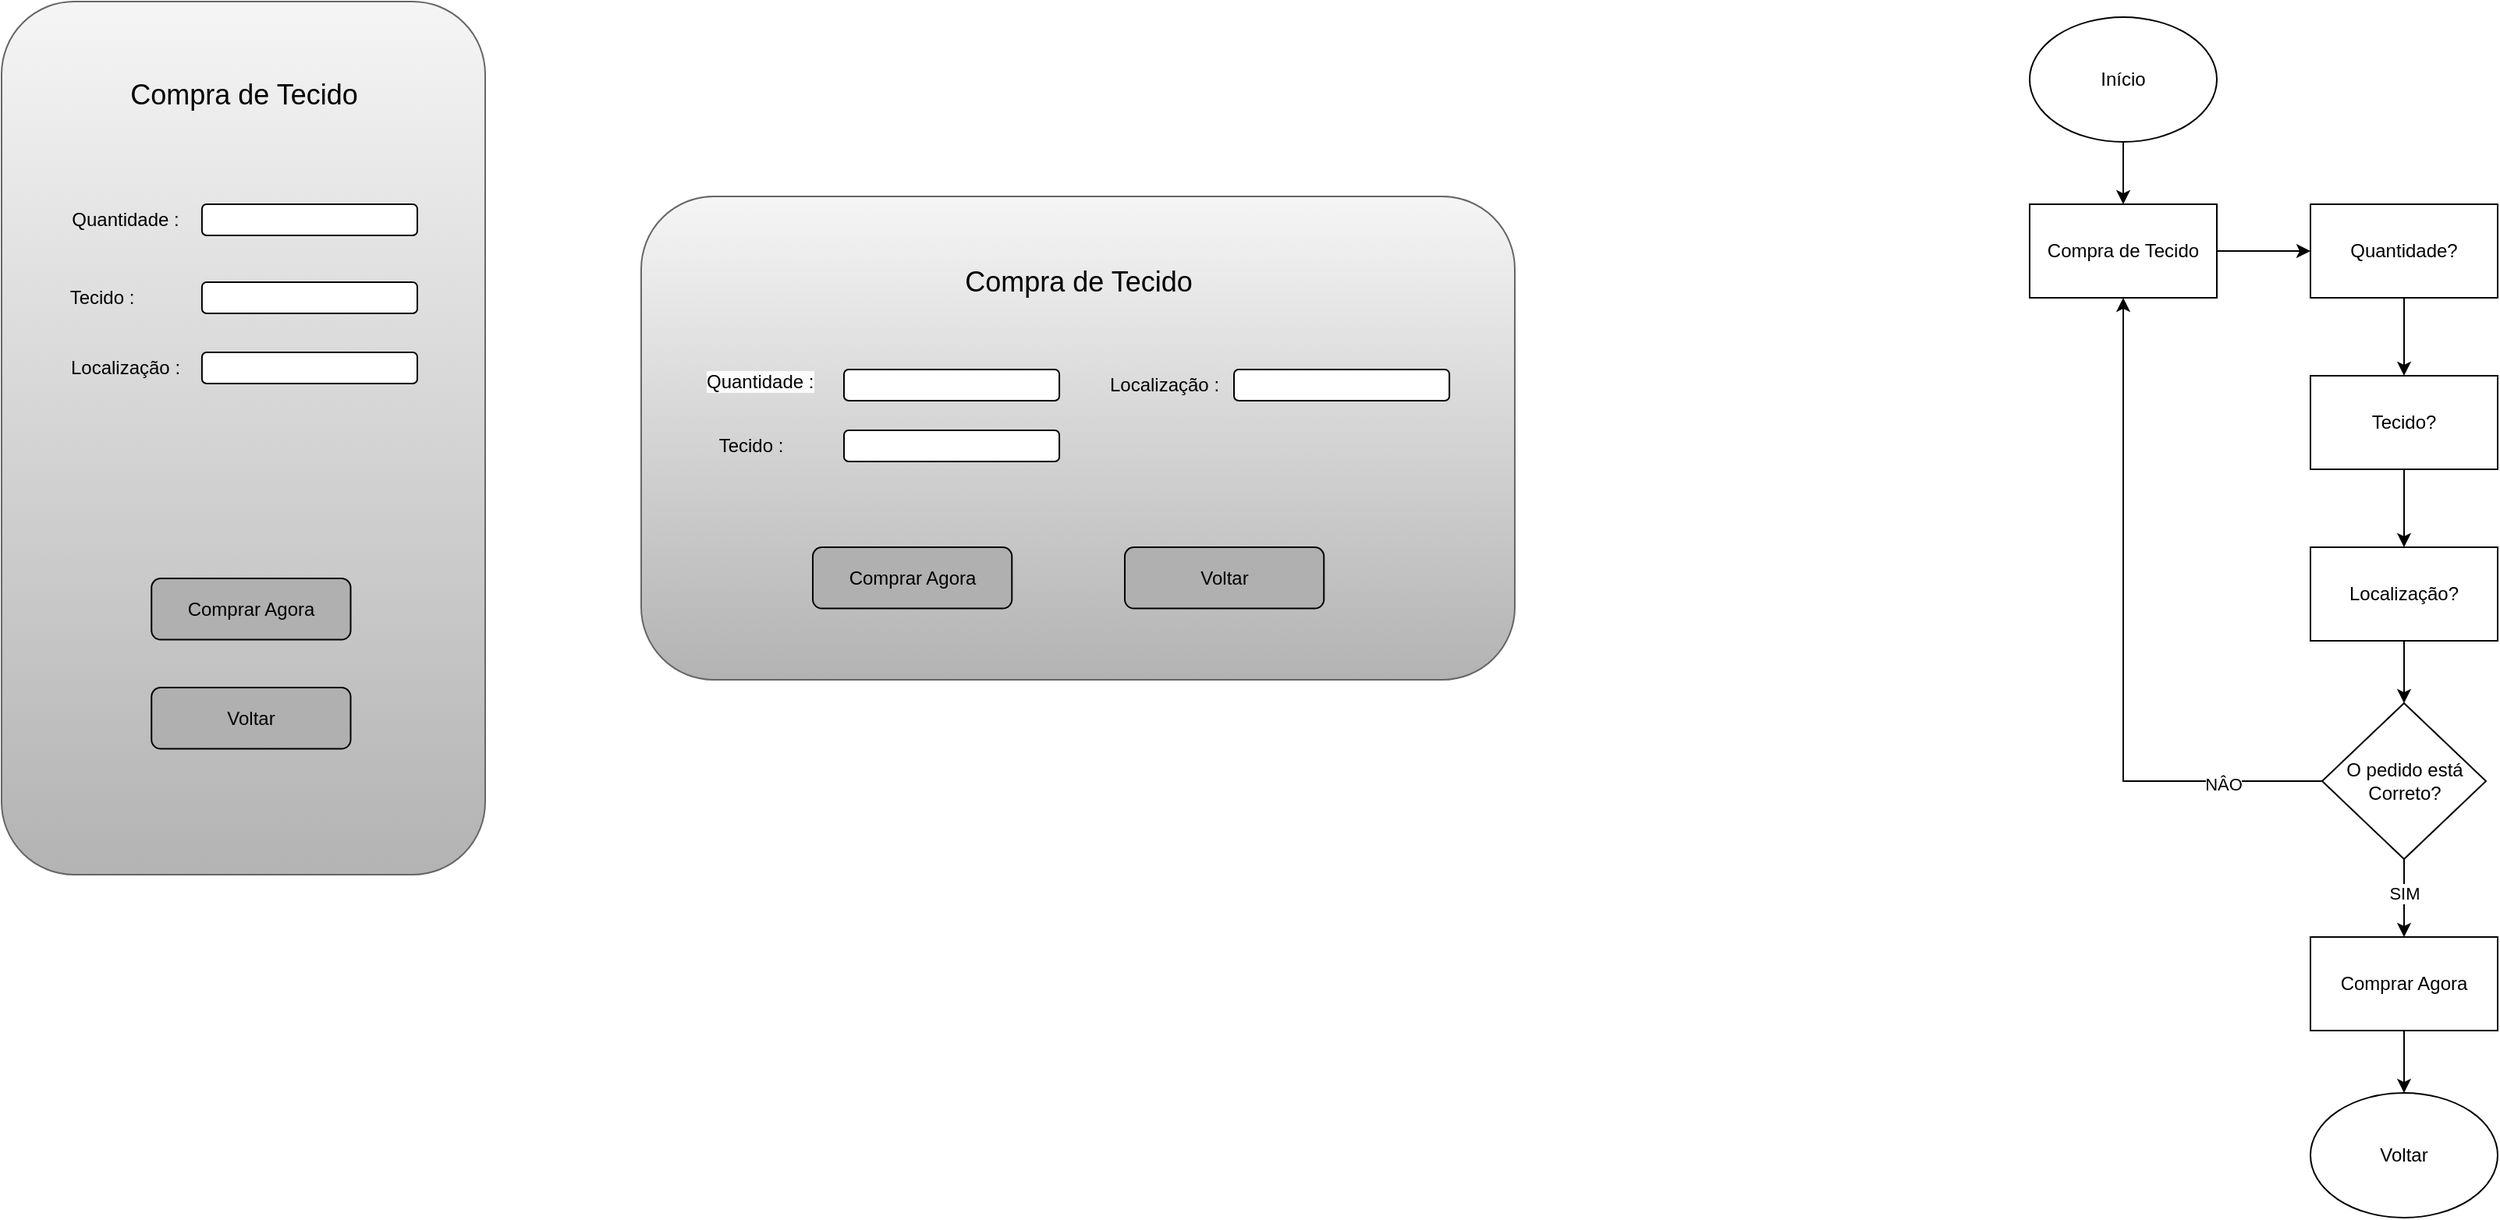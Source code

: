 <mxfile version="24.4.13" type="device">
  <diagram name="Página-1" id="ZGDH67ieMrnIP1PrNM3p">
    <mxGraphModel dx="2261" dy="782" grid="1" gridSize="10" guides="1" tooltips="1" connect="1" arrows="1" fold="1" page="1" pageScale="1" pageWidth="827" pageHeight="1169" math="0" shadow="0">
      <root>
        <mxCell id="0" />
        <mxCell id="1" parent="0" />
        <mxCell id="SdWlu_4mKzTGnvyb0GIw-1" value="" style="group" vertex="1" connectable="0" parent="1">
          <mxGeometry x="-690" y="90" width="310" height="560" as="geometry" />
        </mxCell>
        <mxCell id="SdWlu_4mKzTGnvyb0GIw-2" value="" style="rounded=1;whiteSpace=wrap;html=1;fillColor=#f5f5f5;gradientColor=#b3b3b3;strokeColor=#666666;" vertex="1" parent="SdWlu_4mKzTGnvyb0GIw-1">
          <mxGeometry width="310" height="560" as="geometry" />
        </mxCell>
        <mxCell id="SdWlu_4mKzTGnvyb0GIw-12" value="" style="group" vertex="1" connectable="0" parent="SdWlu_4mKzTGnvyb0GIw-1">
          <mxGeometry x="34.002" y="40" width="232.5" height="439.303" as="geometry" />
        </mxCell>
        <mxCell id="SdWlu_4mKzTGnvyb0GIw-4" value="Quantidade :" style="text;html=1;align=center;verticalAlign=middle;resizable=0;points=[];autosize=1;strokeColor=none;fillColor=none;" vertex="1" parent="SdWlu_4mKzTGnvyb0GIw-12">
          <mxGeometry y="85" width="90" height="30" as="geometry" />
        </mxCell>
        <mxCell id="SdWlu_4mKzTGnvyb0GIw-5" value="Tecido :" style="text;html=1;align=center;verticalAlign=middle;resizable=0;points=[];autosize=1;strokeColor=none;fillColor=none;" vertex="1" parent="SdWlu_4mKzTGnvyb0GIw-12">
          <mxGeometry y="135" width="60" height="30" as="geometry" />
        </mxCell>
        <mxCell id="SdWlu_4mKzTGnvyb0GIw-6" value="Localização :" style="text;html=1;align=center;verticalAlign=middle;resizable=0;points=[];autosize=1;strokeColor=none;fillColor=none;" vertex="1" parent="SdWlu_4mKzTGnvyb0GIw-12">
          <mxGeometry y="180" width="90" height="30" as="geometry" />
        </mxCell>
        <mxCell id="SdWlu_4mKzTGnvyb0GIw-7" value="" style="rounded=1;whiteSpace=wrap;html=1;" vertex="1" parent="SdWlu_4mKzTGnvyb0GIw-12">
          <mxGeometry x="94.453" y="90" width="138.047" height="20" as="geometry" />
        </mxCell>
        <mxCell id="SdWlu_4mKzTGnvyb0GIw-8" value="" style="rounded=1;whiteSpace=wrap;html=1;" vertex="1" parent="SdWlu_4mKzTGnvyb0GIw-12">
          <mxGeometry x="94.453" y="140" width="138.047" height="20" as="geometry" />
        </mxCell>
        <mxCell id="SdWlu_4mKzTGnvyb0GIw-9" value="" style="rounded=1;whiteSpace=wrap;html=1;" vertex="1" parent="SdWlu_4mKzTGnvyb0GIw-12">
          <mxGeometry x="94.453" y="185" width="138.047" height="20" as="geometry" />
        </mxCell>
        <mxCell id="SdWlu_4mKzTGnvyb0GIw-10" value="Voltar" style="rounded=1;whiteSpace=wrap;html=1;fillColor=#B0B0B0;container=0;" vertex="1" parent="SdWlu_4mKzTGnvyb0GIw-12">
          <mxGeometry x="62.114" y="400.004" width="127.647" height="39.298" as="geometry" />
        </mxCell>
        <mxCell id="SdWlu_4mKzTGnvyb0GIw-11" value="Comprar Agora" style="rounded=1;whiteSpace=wrap;html=1;fillColor=#B0B0B0;container=0;" vertex="1" parent="SdWlu_4mKzTGnvyb0GIw-12">
          <mxGeometry x="62.114" y="330.004" width="127.647" height="39.298" as="geometry" />
        </mxCell>
        <mxCell id="SdWlu_4mKzTGnvyb0GIw-3" value="&lt;font style=&quot;font-size: 18px;&quot;&gt;Compra de Tecido&lt;/font&gt;" style="text;html=1;align=center;verticalAlign=middle;resizable=0;points=[];autosize=1;strokeColor=none;fillColor=none;" vertex="1" parent="SdWlu_4mKzTGnvyb0GIw-1">
          <mxGeometry x="69.996" y="40" width="170" height="40" as="geometry" />
        </mxCell>
        <mxCell id="SdWlu_4mKzTGnvyb0GIw-13" value="" style="rounded=1;whiteSpace=wrap;html=1;fillColor=#f5f5f5;gradientColor=#b3b3b3;strokeColor=#666666;" vertex="1" parent="1">
          <mxGeometry x="-280" y="215" width="560" height="310" as="geometry" />
        </mxCell>
        <mxCell id="SdWlu_4mKzTGnvyb0GIw-14" value="&lt;font style=&quot;font-size: 18px;&quot;&gt;Compra de Tecido&lt;/font&gt;" style="text;html=1;align=center;verticalAlign=middle;resizable=0;points=[];autosize=1;strokeColor=none;fillColor=none;" vertex="1" parent="1">
          <mxGeometry x="-85.004" y="250" width="170" height="40" as="geometry" />
        </mxCell>
        <mxCell id="SdWlu_4mKzTGnvyb0GIw-15" value="&lt;span style=&quot;color: rgb(0, 0, 0); font-family: Helvetica; font-size: 12px; font-style: normal; font-variant-ligatures: normal; font-variant-caps: normal; font-weight: 400; letter-spacing: normal; orphans: 2; text-align: center; text-indent: 0px; text-transform: none; widows: 2; word-spacing: 0px; -webkit-text-stroke-width: 0px; white-space: nowrap; background-color: rgb(251, 251, 251); text-decoration-thickness: initial; text-decoration-style: initial; text-decoration-color: initial; display: inline !important; float: none;&quot;&gt;Quantidade :&lt;/span&gt;" style="text;whiteSpace=wrap;html=1;" vertex="1" parent="1">
          <mxGeometry x="-240" y="320" width="100" height="40" as="geometry" />
        </mxCell>
        <mxCell id="SdWlu_4mKzTGnvyb0GIw-28" value="" style="rounded=1;whiteSpace=wrap;html=1;" vertex="1" parent="1">
          <mxGeometry x="-150.004" y="326" width="138.047" height="20" as="geometry" />
        </mxCell>
        <mxCell id="SdWlu_4mKzTGnvyb0GIw-29" value="Tecido :" style="text;html=1;align=center;verticalAlign=middle;resizable=0;points=[];autosize=1;strokeColor=none;fillColor=none;" vertex="1" parent="1">
          <mxGeometry x="-239.997" y="360" width="60" height="30" as="geometry" />
        </mxCell>
        <mxCell id="SdWlu_4mKzTGnvyb0GIw-30" value="" style="rounded=1;whiteSpace=wrap;html=1;" vertex="1" parent="1">
          <mxGeometry x="-150.004" y="365" width="138.047" height="20" as="geometry" />
        </mxCell>
        <mxCell id="SdWlu_4mKzTGnvyb0GIw-31" value="" style="rounded=1;whiteSpace=wrap;html=1;" vertex="1" parent="1">
          <mxGeometry x="100.006" y="326" width="138.047" height="20" as="geometry" />
        </mxCell>
        <mxCell id="SdWlu_4mKzTGnvyb0GIw-32" value="Localização :" style="text;html=1;align=center;verticalAlign=middle;resizable=0;points=[];autosize=1;strokeColor=none;fillColor=none;" vertex="1" parent="1">
          <mxGeometry x="10.003" y="321" width="90" height="30" as="geometry" />
        </mxCell>
        <mxCell id="SdWlu_4mKzTGnvyb0GIw-33" value="Comprar Agora" style="rounded=1;whiteSpace=wrap;html=1;fillColor=#B0B0B0;container=0;" vertex="1" parent="1">
          <mxGeometry x="-170.004" y="440.004" width="127.647" height="39.298" as="geometry" />
        </mxCell>
        <mxCell id="SdWlu_4mKzTGnvyb0GIw-34" value="Voltar" style="rounded=1;whiteSpace=wrap;html=1;fillColor=#B0B0B0;container=0;" vertex="1" parent="1">
          <mxGeometry x="29.996" y="440.004" width="127.647" height="39.298" as="geometry" />
        </mxCell>
        <mxCell id="SdWlu_4mKzTGnvyb0GIw-37" value="" style="edgeStyle=orthogonalEdgeStyle;rounded=0;orthogonalLoop=1;jettySize=auto;html=1;" edge="1" parent="1" source="SdWlu_4mKzTGnvyb0GIw-35" target="SdWlu_4mKzTGnvyb0GIw-36">
          <mxGeometry relative="1" as="geometry" />
        </mxCell>
        <mxCell id="SdWlu_4mKzTGnvyb0GIw-35" value="Início" style="ellipse;whiteSpace=wrap;html=1;" vertex="1" parent="1">
          <mxGeometry x="610" y="100" width="120" height="80" as="geometry" />
        </mxCell>
        <mxCell id="SdWlu_4mKzTGnvyb0GIw-40" value="" style="edgeStyle=orthogonalEdgeStyle;rounded=0;orthogonalLoop=1;jettySize=auto;html=1;" edge="1" parent="1" source="SdWlu_4mKzTGnvyb0GIw-36" target="SdWlu_4mKzTGnvyb0GIw-38">
          <mxGeometry relative="1" as="geometry" />
        </mxCell>
        <mxCell id="SdWlu_4mKzTGnvyb0GIw-36" value="Compra de Tecido" style="rounded=0;whiteSpace=wrap;html=1;" vertex="1" parent="1">
          <mxGeometry x="610" y="220" width="120" height="60" as="geometry" />
        </mxCell>
        <mxCell id="SdWlu_4mKzTGnvyb0GIw-42" value="" style="edgeStyle=orthogonalEdgeStyle;rounded=0;orthogonalLoop=1;jettySize=auto;html=1;" edge="1" parent="1" source="SdWlu_4mKzTGnvyb0GIw-38" target="SdWlu_4mKzTGnvyb0GIw-39">
          <mxGeometry relative="1" as="geometry" />
        </mxCell>
        <mxCell id="SdWlu_4mKzTGnvyb0GIw-38" value="Quantidade?" style="rounded=0;whiteSpace=wrap;html=1;" vertex="1" parent="1">
          <mxGeometry x="790" y="220" width="120" height="60" as="geometry" />
        </mxCell>
        <mxCell id="SdWlu_4mKzTGnvyb0GIw-43" value="" style="edgeStyle=orthogonalEdgeStyle;rounded=0;orthogonalLoop=1;jettySize=auto;html=1;" edge="1" parent="1" source="SdWlu_4mKzTGnvyb0GIw-39" target="SdWlu_4mKzTGnvyb0GIw-41">
          <mxGeometry relative="1" as="geometry" />
        </mxCell>
        <mxCell id="SdWlu_4mKzTGnvyb0GIw-39" value="Tecido?" style="rounded=0;whiteSpace=wrap;html=1;" vertex="1" parent="1">
          <mxGeometry x="790" y="330" width="120" height="60" as="geometry" />
        </mxCell>
        <mxCell id="SdWlu_4mKzTGnvyb0GIw-45" value="" style="edgeStyle=orthogonalEdgeStyle;rounded=0;orthogonalLoop=1;jettySize=auto;html=1;" edge="1" parent="1" source="SdWlu_4mKzTGnvyb0GIw-41" target="SdWlu_4mKzTGnvyb0GIw-44">
          <mxGeometry relative="1" as="geometry" />
        </mxCell>
        <mxCell id="SdWlu_4mKzTGnvyb0GIw-41" value="Localização?" style="rounded=0;whiteSpace=wrap;html=1;" vertex="1" parent="1">
          <mxGeometry x="790" y="440" width="120" height="60" as="geometry" />
        </mxCell>
        <mxCell id="SdWlu_4mKzTGnvyb0GIw-47" value="" style="edgeStyle=orthogonalEdgeStyle;rounded=0;orthogonalLoop=1;jettySize=auto;html=1;" edge="1" parent="1" source="SdWlu_4mKzTGnvyb0GIw-44" target="SdWlu_4mKzTGnvyb0GIw-46">
          <mxGeometry relative="1" as="geometry" />
        </mxCell>
        <mxCell id="SdWlu_4mKzTGnvyb0GIw-49" value="SIM" style="edgeLabel;html=1;align=center;verticalAlign=middle;resizable=0;points=[];" vertex="1" connectable="0" parent="SdWlu_4mKzTGnvyb0GIw-47">
          <mxGeometry x="-0.12" relative="1" as="geometry">
            <mxPoint as="offset" />
          </mxGeometry>
        </mxCell>
        <mxCell id="SdWlu_4mKzTGnvyb0GIw-44" value="O pedido está&lt;div&gt;Correto?&lt;/div&gt;" style="rhombus;whiteSpace=wrap;html=1;" vertex="1" parent="1">
          <mxGeometry x="797.5" y="540" width="105" height="100" as="geometry" />
        </mxCell>
        <mxCell id="SdWlu_4mKzTGnvyb0GIw-53" value="" style="edgeStyle=orthogonalEdgeStyle;rounded=0;orthogonalLoop=1;jettySize=auto;html=1;" edge="1" parent="1" source="SdWlu_4mKzTGnvyb0GIw-46" target="SdWlu_4mKzTGnvyb0GIw-52">
          <mxGeometry relative="1" as="geometry" />
        </mxCell>
        <mxCell id="SdWlu_4mKzTGnvyb0GIw-46" value="Comprar Agora" style="rounded=0;whiteSpace=wrap;html=1;" vertex="1" parent="1">
          <mxGeometry x="790" y="690" width="120" height="60" as="geometry" />
        </mxCell>
        <mxCell id="SdWlu_4mKzTGnvyb0GIw-50" value="" style="endArrow=classic;html=1;rounded=0;exitX=0;exitY=0.5;exitDx=0;exitDy=0;entryX=0.5;entryY=1;entryDx=0;entryDy=0;" edge="1" parent="1" source="SdWlu_4mKzTGnvyb0GIw-44" target="SdWlu_4mKzTGnvyb0GIw-36">
          <mxGeometry width="50" height="50" relative="1" as="geometry">
            <mxPoint x="420" y="510" as="sourcePoint" />
            <mxPoint x="470" y="460" as="targetPoint" />
            <Array as="points">
              <mxPoint x="670" y="590" />
            </Array>
          </mxGeometry>
        </mxCell>
        <mxCell id="SdWlu_4mKzTGnvyb0GIw-51" value="NÂO" style="edgeLabel;html=1;align=center;verticalAlign=middle;resizable=0;points=[];" vertex="1" connectable="0" parent="SdWlu_4mKzTGnvyb0GIw-50">
          <mxGeometry x="-0.705" y="2" relative="1" as="geometry">
            <mxPoint x="1" as="offset" />
          </mxGeometry>
        </mxCell>
        <mxCell id="SdWlu_4mKzTGnvyb0GIw-52" value="Voltar" style="ellipse;whiteSpace=wrap;html=1;" vertex="1" parent="1">
          <mxGeometry x="790" y="790" width="120" height="80" as="geometry" />
        </mxCell>
      </root>
    </mxGraphModel>
  </diagram>
</mxfile>
